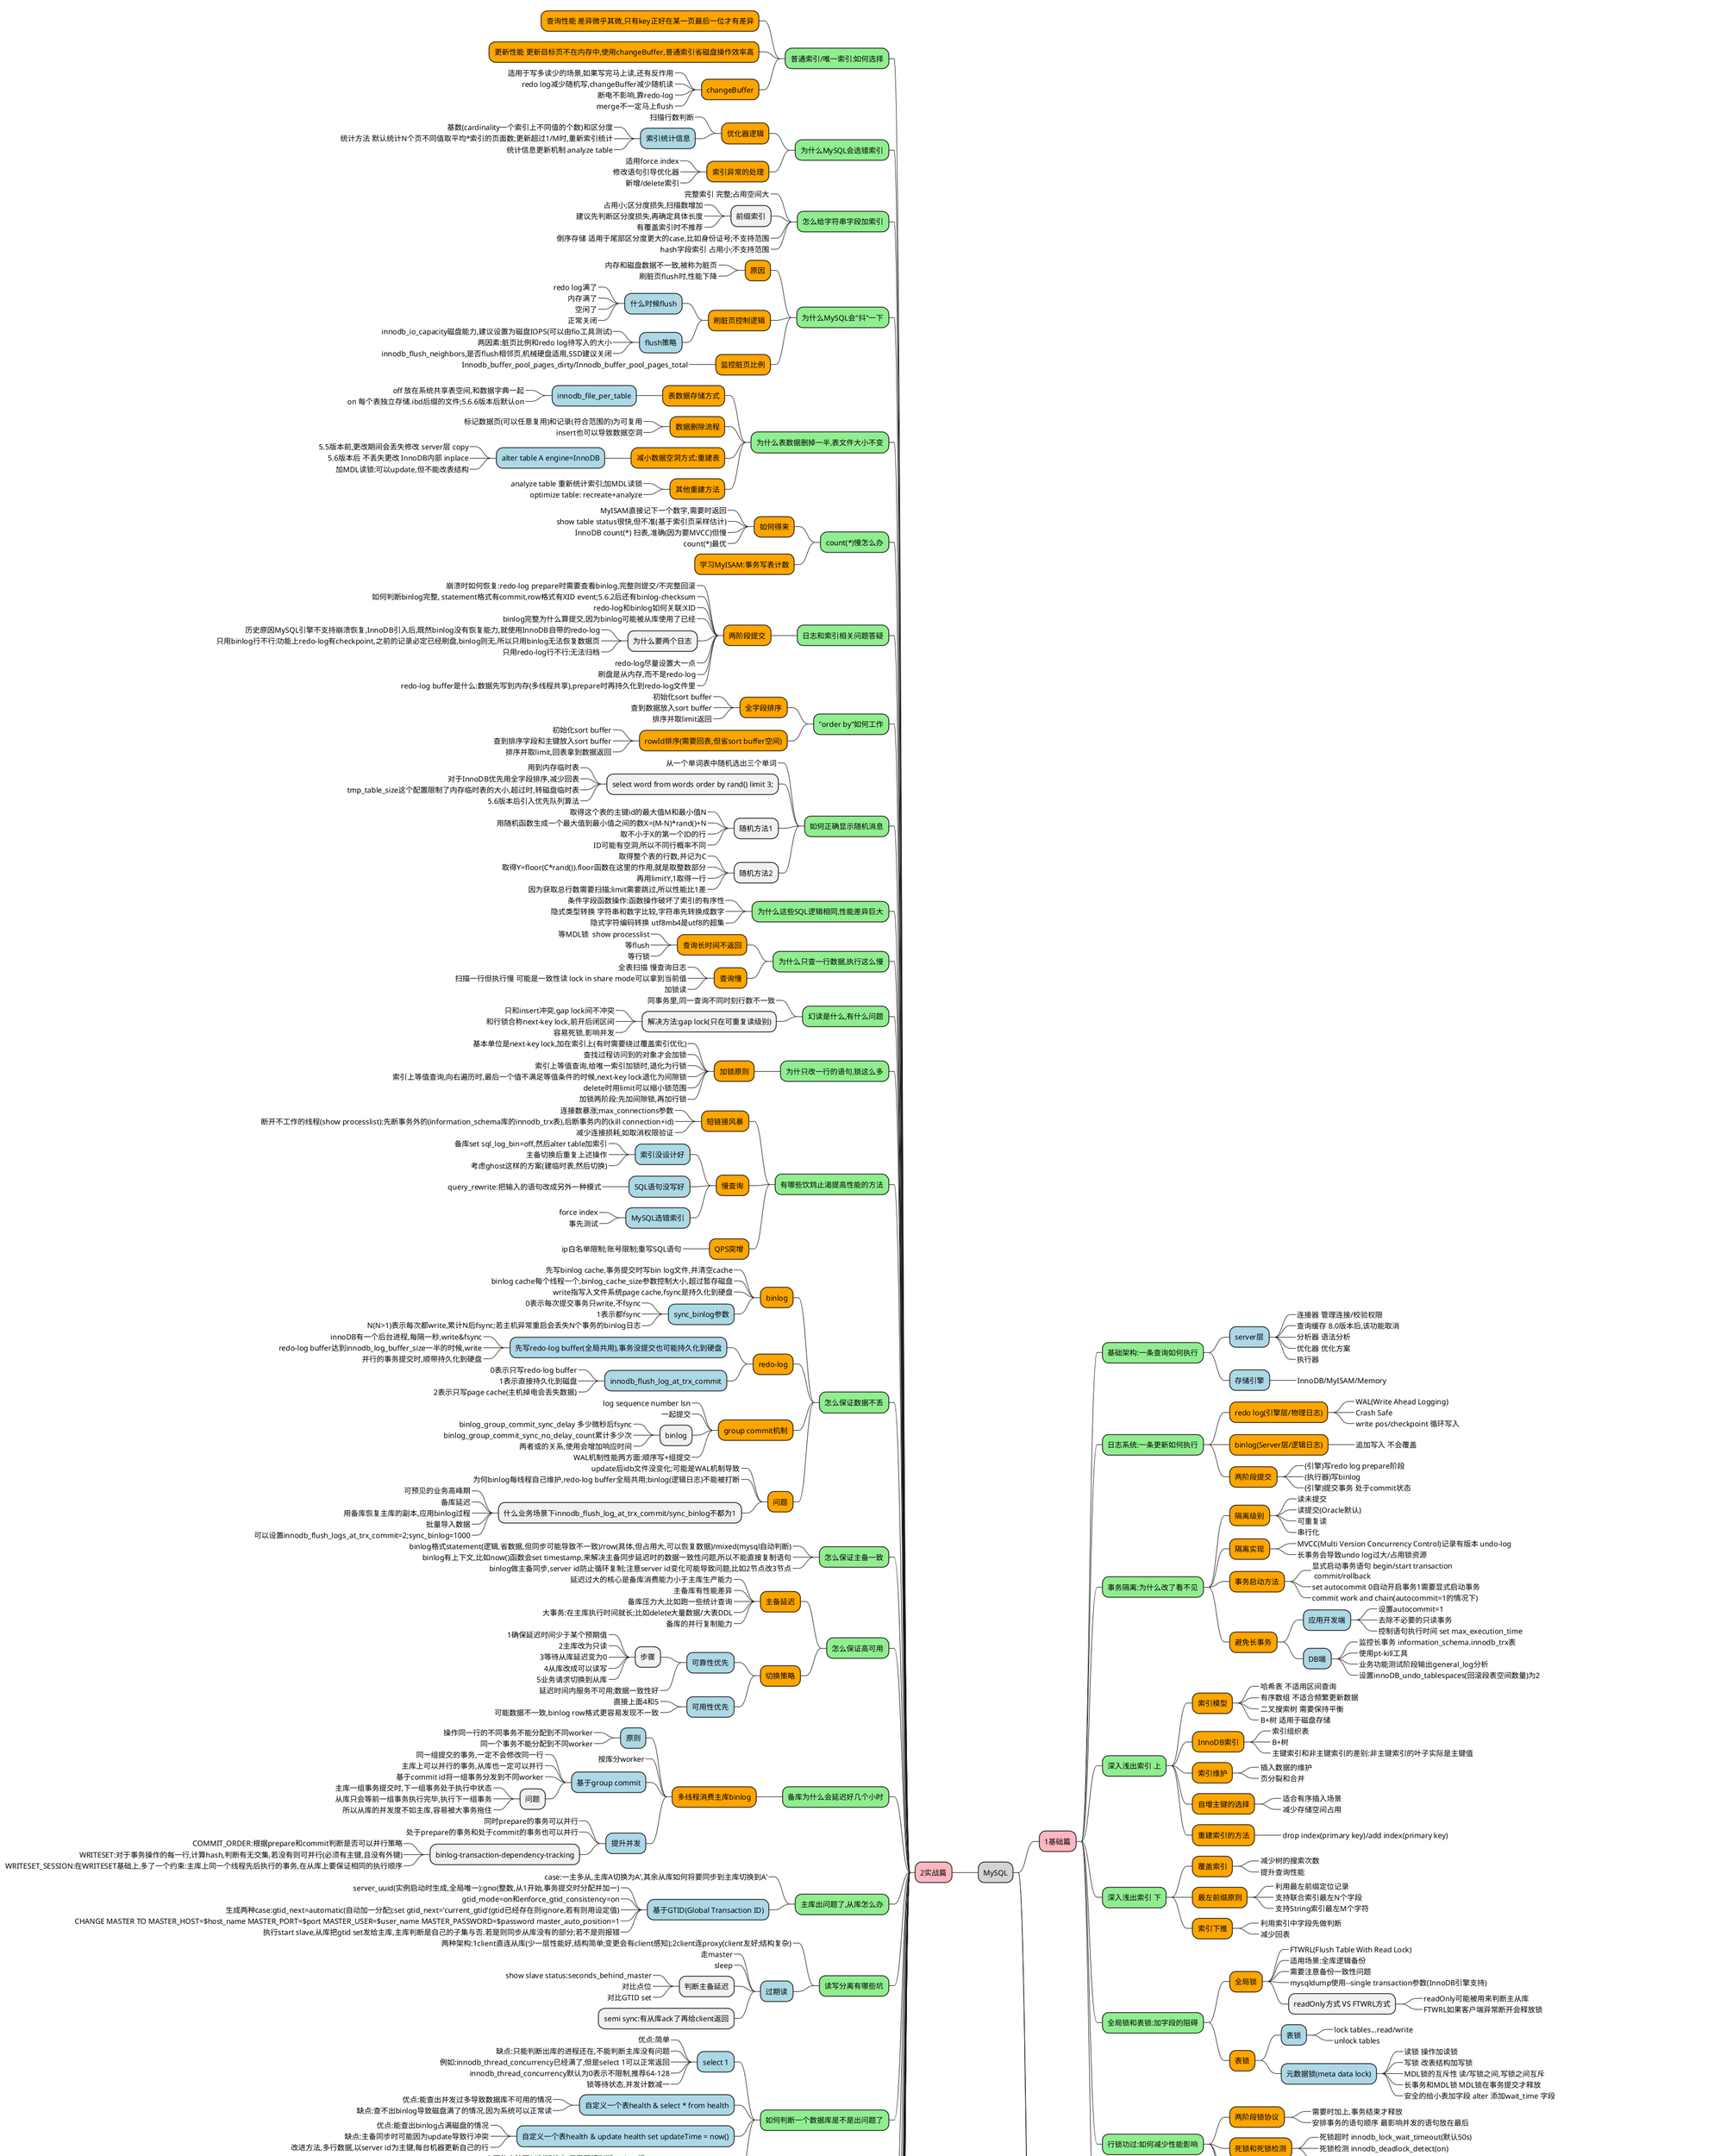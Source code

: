@startmindmap
*[#lightgrey] MySQL
    *[#lightpink] 1基础篇
        *[#lightgreen] 基础架构:一条查询如何执行
            *[#lightblue] server层
                *_ 连接器 管理连接/校验权限
                *_ 查询缓存 8.0版本后,该功能取消
                *_ 分析器 语法分析
                *_ 优化器 优化方案
                *_ 执行器
            *[#lightblue] 存储引擎
                *_ InnoDB/MyISAM/Memory
        *[#lightgreen] 日志系统:一条更新如何执行
            *[#orange] redo log(引擎层/物理日志)
                *_ WAL(Write Ahead Logging)
                *_ Crash Safe
                *_ write pos/checkpoint 循环写入
            *[#orange] binlog(Server层/逻辑日志)
                *_ 追加写入 不会覆盖
            *[#orange] 两阶段提交
                *_ (引擎)写redo log prepare阶段
                *_ (执行器)写binlog
                *_ (引擎)提交事务 处于commit状态
        *[#lightgreen] 事务隔离:为什么改了看不见
            *[#orange] 隔离级别
                *_ 读未提交
                *_ 读提交(Oracle默认)
                *_ 可重复读
                *_ 串行化
            *[#orange] 隔离实现
                *_ MVCC(Multi Version Concurrency Control)记录有版本 undo-log
                *_ 长事务会导致undo log过大/占用锁资源
            *[#orange] 事务启动方法
                *_ 显式启动事务语句 begin/start transaction\n commit/rollback
                *_ set autocommit 0自动开启事务1需要显式启动事务
                *_ commit work and chain(autocommit=1的情况下)
            *[#orange] 避免长事务
                *[#lightblue] 应用开发端
                    *_ 设置autocommit=1
                    *_ 去除不必要的只读事务
                    *_ 控制语句执行时间 set max_execution_time
                *[#lightblue] DB端
                    *_ 监控长事务 information_schema.innodb_trx表
                    *_ 使用pt-kill工具
                    *_ 业务功能测试阶段输出general_log分析
                    *_ 设置innoDB_undo_tablespaces(回滚段表空间数量)为2
        *[#lightgreen] 深入浅出索引 上
            *[#orange] 索引模型
                *_ 哈希表 不适用区间查询
                *_ 有序数组 不适合频繁更新数据
                *_ 二叉搜索树 需要保持平衡
                *_ B+树 适用于磁盘存储
            *[#orange] InnoDB索引
                *_ 索引组织表
                *_ B+树
                *_ 主键索引和非主键索引的差别:非主键索引的叶子实际是主键值
            *[#orange] 索引维护
                *_ 插入数据的维护
                *_ 页分裂和合并
            *[#orange] 自增主键的选择
                *_ 适合有序插入场景
                *_ 减少存储空间占用
            *[#orange] 重建索引的方法
                *_ drop index(primary key)/add index(primary key)
        *[#lightgreen] 深入浅出索引 下
            *[#orange] 覆盖索引
                *_ 减少树的搜索次数
                *_ 提升查询性能
            *[#orange] 最左前缀原则
                *_ 利用最左前缀定位记录
                *_ 支持联合索引最左N个字段
                *_ 支持String索引最左M个字符
            *[#orange] 索引下推
                *_ 利用索引中字段先做判断
                *_ 减少回表
        *[#lightgreen] 全局锁和表锁:加字段的阻碍
            *[#orange] 全局锁
                *_ FTWRL(Flush Table With Read Lock)
                *_ 适用场景:全库逻辑备份
                *_ 需要注意备份一致性问题
                *_ mysqldump使用--single transaction参数(InnoDB引擎支持)
                * readOnly方式 VS FTWRL方式
                    *_ readOnly可能被用来判断主从库
                    *_ FTWRL如果客户端异常断开会释放锁
            *[#orange] 表锁
                *[#lightblue] 表锁
                    *_ lock tables...read/write
                    *_ unlock tables
                *[#lightblue] 元数据锁(meta data lock)
                    *_ 读锁 操作加读锁
                    *_ 写锁 改表结构加写锁
                    *_ MDL锁的互斥性 读/写锁之间,写锁之间互斥
                    *_ 长事务和MDL锁 MDL锁在事务提交才释放
                    *_ 安全的给小表加字段 alter 添加wait_time 字段
        *[#lightgreen] 行锁功过:如何减少性能影响
            *[#orange] 两阶段锁协议
                *_ 需要时加上,事务结束才释放
                *_ 安排事务的语句顺序 最影响并发的语句放在最后
            *[#orange] 死锁和死锁检测
                *_ 死锁超时 innodb_lock_wait_timeout(默认50s)
                *_ 死锁检测 innodb_deadlock_detect(on)
                *_ 死锁检测会消耗大量CPU 复杂度O(N^2) N为竞争的并发线程数
            *_ 优化锁冲突 逻辑上变成多行
            *_ 删除10_000条数据,一个连接里循环20次每次删除500好于直接删(长事务)和20个连接每个删500(锁竞争)
        *[#lightgreen] 事务到底隔离还是不隔离
            *[#orange] 事务启动
                *_ begin/start transaction命令并不是一个事务的起点,在执行到它们之后的第一个操作InnoDB表的语句,事务才真正启动(trx_id生成)
                *_ 想要马上启动事务,适用start transaction with consistent snapshot
            *[#orange] consistent read view
                *_ 事务启动时生成
            *[#orange] InnoDB行数据版本
                *_ 多版本数据,用row trx_id区分
            *[#orange] 快照在MVCC中的工作原理
                *_ 事务操作根据隔离级别找到对应读版本的数据
            *[#orange] 数据版本可见性规则
                *_ if (未提交 or 已提交但在视图创建后) then 不可见
            *[#orange] update时 当前读 + 两阶段提交
    *[#lightpink] 3特别放送
        *[#lightgreen] 林晓斌:我的MySQL的心路历程
    *[#lightpink] 4结束语
        *[#lightgreen] 点线面网,一起构建MySQL知识网络
left side
    *[#lightpink] 2实战篇
        *[#lightgreen] 普通索引/唯一索引:如何选择
            *[#orange] 查询性能 差异微乎其微,只有key正好在某一页最后一位才有差异
            *[#orange] 更新性能 更新目标页不在内存中,使用changeBuffer,普通索引省磁盘操作效率高
            *[#orange] changeBuffer
                *_ 适用于写多读少的场景,如果写完马上读,还有反作用
                *_ redo log减少随机写,changeBuffer减少随机读
                *_ 断电不影响,靠redo-log
                *_ merge不一定马上flush
        *[#lightgreen] 为什么MySQL会选错索引
            *[#orange] 优化器逻辑
                *_ 扫描行数判断
                *[#lightblue] 索引统计信息
                    *_ 基数(cardinality一个索引上不同值的个数)和区分度
                    *_ 统计方法 默认统计N个页不同值取平均*索引的页面数;更新超过1/M时,重新索引统计
                    *_ 统计信息更新机制 analyze table
            *[#orange] 索引异常的处理
                *_ 适用force index
                *_ 修改语句引导优化器
                *_ 新增/delete索引
        *[#lightgreen] 怎么给字符串字段加索引
            *_ 完整索引 完整;占用空间大
            * 前缀索引
                *_ 占用小;区分度损失,扫描数增加
                *_ 建议先判断区分度损失,再确定具体长度
                *_ 有覆盖索引时不推荐
            *_ 倒序存储 适用于尾部区分度更大的case,比如身份证号;不支持范围
            *_ hash字段索引 占用小;不支持范围
        *[#lightgreen] 为什么MySQL会"抖"一下
            *[#orange] 原因
                *_ 内存和磁盘数据不一致,被称为脏页
                *_ 刷脏页flush时,性能下降
            *[#orange] 刷脏页控制逻辑
                *[#lightblue] 什么时候flush
                    *_ redo log满了
                    *_ 内存满了
                    *_ 空闲了
                    *_ 正常关闭
                *[#lightblue] flush策略
                    *_ innodb_io_capacity磁盘能力,建议设置为磁盘IOPS(可以由fio工具测试)
                    *_ 两因素:脏页比例和redo log待写入的大小
                    *_ innodb_flush_neighbors,是否flush相邻页,机械硬盘适用,SSD建议关闭
            *[#orange] 监控脏页比例
                *_ Innodb_buffer_pool_pages_dirty/Innodb_buffer_pool_pages_total
        *[#lightgreen] 为什么表数据删掉一半,表文件大小不变
            *[#orange] 表数据存储方式
                *[#lightblue] innodb_file_per_table
                    *_ off 放在系统共享表空间,和数据字典一起
                    *_ on 每个表独立存储.ibd后缀的文件;5.6.6版本后默认on
            *[#orange] 数据删除流程
                *_ 标记数据页(可以任意复用)和记录(符合范围的)为可复用
                *_ insert也可以导致数据空洞
            *[#orange] 减小数据空洞方式:重建表
                *[#lightblue] alter table A engine=InnoDB
                    *_ 5.5版本前,更改期间会丢失修改 server层 copy
                    *_ 5.6版本后 不丢失更改 InnoDB内部 inplace
                    *_ 加MDL读锁:可以update,但不能改表结构
            *[#orange] 其他重建方法
                *_ analyze table 重新统计索引;加MDL读锁
                *_ optimize table: recreate+analyze
        *[#lightgreen] count(*)慢怎么办
            *[#orange] 如何得来
                *_ MyISAM直接记下一个数字,需要时返回
                *_ show table status很快,但不准(基于索引页采样估计)
                *_ InnoDB count(*) 扫表,准确(因为要MVCC)但慢
                *_ count(*)最优
            *[#orange] 学习MyISAM:事务写表计数
        *[#lightgreen] 日志和索引相关问题答疑
            *[#orange] 两阶段提交
                *_ 崩溃时如何恢复:redo-log prepare时需要查看binlog,完整则提交/不完整回滚
                *_ 如何判断binlog完整, statement格式有commit,row格式有XID event;5.6.2后还有binlog-checksum
                *_ redo-log和binlog如何关联:XID
                *_ binlog完整为什么算提交,因为binlog可能被从库使用了已经
                * 为什么要两个日志
                    *_ 历史原因MySQL引擎不支持崩溃恢复,InnoDB引入后,既然binlog没有恢复能力,就使用InnoDB自带的redo-log
                    *_ 只用binlog行不行:功能上redo-log有checkpoint,之前的记录必定已经刷盘,binlog则无,所以只用binlog无法恢复数据页
                    *_ 只用redo-log行不行:无法归档
                *_ redo-log尽量设置大一点
                *_ 刷盘是从内存,而不是redo-log
                *_ redo-log buffer是什么:数据先写到内存(多线程共享),prepare时再持久化到redo-log文件里
        *[#lightgreen] "order by"如何工作
            *[#orange] 全字段排序
                *_ 初始化sort buffer
                *_ 查到数据放入sort buffer
                *_ 排序并取limit返回
            *[#orange] rowId排序(需要回表,但省sort buffer空间)
                *_ 初始化sort buffer
                *_ 查到排序字段和主键放入sort buffer
                *_ 排序并取limit,回表拿到数据返回
        *[#lightgreen] 如何正确显示随机消息
            *_ 从一个单词表中随机选出三个单词
            * select word from words order by rand() limit 3;
                *_ 用到内存临时表
                *_ 对于InnoDB优先用全字段排序,减少回表
                *_ tmp_table_size这个配置限制了内存临时表的大小,超过时,转磁盘临时表
                *_ 5.6版本后引入优先队列算法
            * 随机方法1
                *_ 取得这个表的主键id的最大值M和最小值N
                *_ 用随机函数生成一个最大值到最小值之间的数X=(M-N)*rand()+N
                *_ 取不小于X的第一个ID的行
                *_ ID可能有空洞,所以不同行概率不同
            * 随机方法2
                *_ 取得整个表的行数,并记为C
                *_ 取得Y=floor(C*rand()).floor函数在这里的作用,就是取整数部分
                *_ 再用limitY,1取得一行
                *_ 因为获取总行数需要扫描;limit需要跳过,所以性能比1差
        *[#lightgreen] 为什么这些SQL逻辑相同,性能差异巨大
            *_ 条件字段函数操作:函数操作破坏了索引的有序性
            *_ 隐式类型转换 字符串和数字比较,字符串先转换成数字
            *_ 隐式字符编码转换 utf8mb4是utf8的超集
        *[#lightgreen] 为什么只查一行数据,执行这么慢
            *[#orange] 查询长时间不返回
                *_ 等MDL锁  show processlist
                *_ 等flush
                *_ 等行锁
            *[#orange] 查询慢
                *_ 全表扫描 慢查询日志
                *_ 扫描一行但执行慢 可能是一致性读 lock in share mode可以拿到当前值
                *_ 加锁读
        *[#lightgreen] 幻读是什么,有什么问题
            *_ 同事务里,同一查询不同时刻行数不一致
            * 解决方法:gap lock(只在可重复读级别)
                *_ 只和insert冲突,gap lock间不冲突
                *_ 和行锁合称next-key lock,前开后闭区间
                *_ 容易死锁,影响并发
        *[#lightgreen] 为什只改一行的语句,锁这么多
            *[#orange] 加锁原则
                *_ 基本单位是next-key lock,加在索引上(有时需要绕过覆盖索引优化)
                *_ 查找过程访问到的对象才会加锁
                *_ 索引上等值查询,给唯一索引加锁时,退化为行锁
                *_ 索引上等值查询,向右遍历时,最后一个值不满足等值条件的时候,next-key lock退化为间隙锁
                *_ delete时用limit可以缩小锁范围
                *_ 加锁两阶段:先加间隙锁,再加行锁
        *[#lightgreen] 有哪些饮鸩止渴提高性能的方法
            *[#orange] 短链接风暴
                *_ 连接数暴涨;max_connections参数
                *_ 断开不工作的线程(show processlist):先断事务外的(information_schema库的innodb_trx表),后断事务内的(kill connection+id)
                *_ 减少连接损耗,如取消权限验证
            *[#orange] 慢查询
                *[#lightblue] 索引没设计好
                    *_ 备库set sql_log_bin=off,然后alter table加索引
                    *_ 主备切换后重复上述操作
                    *_ 考虑ghost这样的方案(建临时表,然后切换)
                *[#lightblue] SQL语句没写好
                    *_ query_rewrite:把输入的语句改成另外一种模式
                *[#lightblue] MySQL选错索引
                    *_ force index
                    *_ 事先测试
            *[#orange] QPS突增
                *_ ip白名单限制;账号限制;重写SQL语句
        *[#lightgreen] 怎么保证数据不丢
            *[#orange] binlog
                *_ 先写binlog cache,事务提交时写bin log文件,并清空cache
                *_ binlog cache每个线程一个,binlog_cache_size参数控制大小,超过暂存磁盘
                *_ write指写入文件系统page cache,fsync是持久化到硬盘
                *[#lightblue] sync_binlog参数
                    *_ 0表示每次提交事务只write,不fsync
                    *_ 1表示都fsync
                    *_ N(N>1)表示每次都write,累计N后fsync;若主机异常重启会丢失N个事务的binlog日志
            *[#orange] redo-log
                *[#lightblue] 先写redo-log buffer(全局共用),事务没提交也可能持久化到硬盘
                    *_ innoDB有一个后台进程,每隔一秒,write&fsync
                    *_ redo-log buffer达到innodb_log_buffer_size一半的时候,write
                    *_ 并行的事务提交时,顺带持久化到硬盘
                *[#lightblue] innodb_flush_log_at_trx_commit
                    *_ 0表示只写redo-log buffer
                    *_ 1表示直接持久化到磁盘
                    *_ 2表示只写page cache(主机掉电会丢失数据)
            *[#orange] group commit机制
                *_ log sequence number lsn
                *_ 一起提交
                * binlog
                    *_ binlog_group_commit_sync_delay 多少微秒后fsync
                    *_ binlog_group_commit_sync_no_delay_count累计多少次
                    *_ 两者或的关系,使用会增加响应时间
                *_ WAL机制性能两方面:顺序写+组提交
            *[#orange] 问题
                *_ update后idb文件没变化;可能是WAL机制导致
                *_ 为何binlog每线程自己维护,redo-log buffer全局共用;binlog(逻辑日志)不能被打断
                * 什么业务场景下innodb_flush_log_at_trx_commit/sync_binlog不都为1
                    *_ 可预见的业务高峰期
                    *_ 备库延迟
                    *_ 用备库恢复主库的副本,应用binlog过程
                    *_ 批量导入数据
                    *_ 可以设置innodb_flush_logs_at_trx_commit=2;sync_binlog=1000
        *[#lightgreen] 怎么保证主备一致
            *_ binlog格式statement(逻辑,省数据,但同步可能导致不一致)/row(具体,但占用大,可以恢复数据)/mixed(mysql自动判断)
            *_ binlog有上下文,比如now()函数会set timestamp,来解决主备同步延迟时的数据一致性问题,所以不能直接复制语句
            *_ binlog做主备同步,server id防止循环复制;注意server id变化可能导致问题,比如2节点改3节点
        *[#lightgreen] 怎么保证高可用
            *[#orange] 主备延迟
                *_ 延迟过大的核心是备库消费能力小于主库生产能力
                *_ 主备库有性能差异
                *_ 备库压力大,比如跑一些统计查询
                *_ 大事务:在主库执行时间就长;比如delete大量数据/大表DDL
                *_ 备库的并行复制能力
            *[#orange] 切换策略
                *[#lightblue] 可靠性优先
                    * 步骤
                        *_ 1确保延迟时间少于某个预期值
                        *_ 2主库改为只读
                        *_ 3等待从库延迟变为0
                        *_ 4从库改成可以读写
                        *_ 5业务请求切换到从库
                    *_ 延迟时间内服务不可用;数据一致性好
                *[#lightblue] 可用性优先
                    *_ 直接上面4和5
                    *_ 可能数据不一致,binlog row格式更容易发现不一致
        *[#lightgreen] 备库为什么会延迟好几个小时
            *[#orange] 多线程消费主库binlog
                *[#lightblue] 原则
                    *_ 操作同一行的不同事务不能分配到不同worker
                    *_ 同一个事务不能分配到不同worker
                *_ 按库分worker
                *[#lightblue] 基于group commit
                    *_ 同一组提交的事务,一定不会修改同一行
                    *_ 主库上可以并行的事务,从库也一定可以并行
                    *_ 基于commit id将一组事务分发到不同worker
                    * 问题
                        *_ 主库一组事务提交时,下一组事务处于执行中状态
                        *_ 从库只会等前一组事务执行完毕,执行下一组事务
                        *_ 所以从库的并发度不如主库,容易被大事务拖住
                *[#lightblue] 提升并发
                    *_ 同时prepare的事务可以并行
                    *_ 处于prepare的事务和处于commit的事务也可以并行
                    * binlog-transaction-dependency-tracking
                        *_ COMMIT_ORDER:根据prepare和commit判断是否可以并行策略
                        *_ WRITESET:对于事务操作的每一行,计算hash,判断有无交集,若没有则可并行(必须有主键,且没有外键)
                        *_ WRITESET_SESSION:在WRITESET基础上,多了一个约束:主库上同一个线程先后执行的事务,在从库上要保证相同的执行顺序
        *[#lightgreen] 主库出问题了,从库怎么办
            *_ case:一主多从,主库A切换为A',其余从库如何将要同步到主库切换到A'
            *[#lightblue] 基于GTID(Global Transaction ID)
                *_ server_uuid(实例启动时生成,全局唯一):gno(整数,从1开始,事务提交时分配并加一)
                *_ gtid_mode=on和enforce_gtid_consistency=on
                *_ 生成两种case:gtid_next=automatic(自动加一分配);set gtid_next='current_gtid'(gtid已经存在则ignore,若有则用设定值)
                *_ CHANGE MASTER TO MASTER_HOST=$host_name MASTER_PORT=$port MASTER_USER=$user_name MASTER_PASSWORD=$password master_auto_position=1
                *_ 执行start slave,从库把gtid set发给主库,主库判断是自己的子集与否.若是则同步从库没有的部分;若不是则报错
        *[#lightgreen] 读写分离有哪些坑
            *_ 两种架构:1client直连从库(少一层性能好,结构简单;变更会有client感知);2client连proxy(client友好;结构复杂)
            *[#lightblue] 过期读
                *_ 走master
                *_ sleep
                * 判断主备延迟
                    *_ show slave status:seconds_behind_master
                    *_ 对比点位
                    *_ 对比GTID set
                * semi sync:有从库ack了再给client返回
        *[#lightgreen] 如何判断一个数据库是不是出问题了
            *[#lightblue] select 1
                *_ 优点:简单
                *_ 缺点:只能判断出库的进程还在,不能判断主库没有问题
                *_ 例如:innodb_thread_concurrency已经满了,但是select 1可以正常返回
                *_ innodb_thread_concurrency默认为0表示不限制,推荐64-128
                *_ 锁等待状态,并发计数减一
            *[#lightblue] 自定义一个表health & select * from health
                *_ 优点:能查出并发过多导致数据库不可用的情况
                *_ 缺点:查不出binlog导致磁盘满了的情况,因为系统可以正常读
            *[#lightblue] 自定义一个表health & update health set updateTime = now()
                *_ 优点:能查出binlog占满磁盘的情况
                *_ 缺点:主备同步时可能因为update导致行冲突
                *_ 改进方法,多行数据,以server id为主键,每台机器更新自己的行
            *[#lightblue] 内部统计
                *_ 上面的方法可以判断状态,但是不好判断update慢\n 比如IO利用率100%的场景,检测语句仍有可能很快返回\n 因为检测语句资源占用不大,如果拿到资源就能很快返回
                *_ performance_schema库file_summary_by_event_name表;开启慢10%
                *_ 可以通过update setup_instruments set ENABLED='YES', Timed='YES'来控制开关
        *[#lightgreen] 答疑二:用动态的观点看加锁
            *_ 加锁是扫描时一个个加上去的,所以为了避免死锁,访问同一组资源的访问顺序尽量相同
            *_ 如何查看死锁:show engine innodb status命令LATESTDETECTED DEADLOCK
            *_ innoDB会自动选择回滚成本更小的方案避免死锁
            *_ 间隙锁是由后继的记录定义的,所以删除记录可能导致锁范围扩大,空表锁住所有
        *[#lightgreen] 误删数据后怎么办
            *[#lightblue] delete误删行
                *_ 使用Flashback恢复,需要binlog_format=row和binlog_row_image=FULL
                *_ 不建议直接在主库上操作,先在临时库上恢复,确认后再恢复到主库;防止数据二次破坏
                *_ 预防:sql_safe_updates参数设置为on,无where或where没有索引字段,报错
                *_ 预防:sql上线前评审
            *[#lightblue] drop/truncate误删表&库
                *_ 需要定期的全量备份和binlog备份
                *_ 找到最近的全量备份,再用binlog备份复原
                *_ 加速恢复:mysqlbinlog命令可以通过-database参数指定库
                *_ 记得跳过误删语句
                * 比较慢
                    *_ 因为误删表的话,最好只重放该表而不是库,但mysqlbinlog不能指定表
                    *_ mysqlbinglog单线程
                * 加速方法
                    *_ 从备份恢复出临时实例,将该实例设置为线上备库的从库
                    *_ start slave之前,change replication filter replicate_do_table = (tbl_name)
                    *_ 这样可以并行
                    *_ 如果备库binlog不全,可以手动放入再重启,即可重新识别binlog文件
                * 延迟恢复备库
                    *_ CHANGE MASTER TO MASTER_DELAY=N命令,可以指定这个备库持续保持跟主库有N秒的延迟
                    *_ 这样最多追N的时间即可恢复
                *_ 预防:账号分离,常见开发账号只有DML权限没有DDL权限
                *_ 预防:操作规范:如删除必须先改名,比如后面加to_be_deleted\n 一段时间无问题,才必须从管理系统删除\n 管理系统也只能删带有后缀的表or库
            *[#lightblue] rm命令误删mysql实例
                *_ 删掉节点:整个集群选个新主库
                *_ 删掉集群:备份跨机房/跨城市
            *[#lightblue] 预防
                *_ 四个脚本:备份/执行/验证/回滚
                *_ 用chatrr +i给重要文件加保护,这样root也没法直接删除
        *[#lightgreen] 为什么有kill不掉的语句
            *_ kill query+线程id;终止语句
            *_ kill connection+线程id;connection可以缺省,终止线程连接
            *[#lightblue] kill后的操作
                *_ 1将线程状态改为kill_query
                *_ 2给执行线程发一个信号
            *[#lightblue] 为何kill了却还能在show processlist结果里看到
                * 1线程执行中有一些判断逻辑,发现状态kill了,再进入终止逻辑
                    *_ 如IO压力大,IO函数一直没有返回,不能即使判断线程状态
                *_ 2如果处于等待状态,必须是可以被唤醒的线程
                * 3执行终止逻辑需要一个过程
                    *_ 超大事务回滚
                    *_ 大查询回滚,清理临时文件
                    *_ DDL执行到最后阶段,被kill需要删除中间临时文件,可能受IO资源影响耗时久
            *[#lightblue] client ctrl+c
                *_ MySQL是停等协议,还没有返回的时候,不能继续下一个命令
                *_ client另外启动一个连接,再执行kill query命令
            *[#lightblue] client 库里表多就建立连接慢
                * 客户端有命令表名补全功能
                    *_ show databases;
                    *_ show tables;
                    *_ 内存建立hashTable;所以表多会慢
                *_ 用-A参数可以取消
                * 用-quick参数
                    *_ 跳过表名补全功能
                    *_ mysql_use_result(本地不缓存)
                    *_ 不会把执行命令记录到本地历史文件
            *[#lightblue] kill慢时
                *_ 调大并发度,或者停掉别的线程,让出位子给这个线程执行
                *_ 若受限于IO等资源执行慢,只能减少系统压力
                *_ 若kill,导致事务回滚很慢,应该等吗?应该,因为不等,直接关闭,重启后,该有的操作一样会继续
        *[#lightgreen] 我查这么多数据,会不会把数据库内存打爆
            *[#lightblue] 流程
                *_ 获取一行,写到net_buffer中.大小是由参数net_buffer_length定义的,默认是16k
                *_ 重复获取行,直到net_buffer写满,调用网络接口发出去
                *_ 如果发送成功,就清空net_buffer,然后继续取下一行,并写入net_buffer
                *_ 如果发送函数返回EAGAIN或WSAEWOULDBLOCK,就表示本地网络栈(socket send buffer)写满了,进入等待.直到网络栈重新可写,再继续发送
            *_ 由于边读边发,所以client可能会成为瓶颈(乃至导致长事务,导致server端能力下降);状态Sending to client/Sending data只是正在执行的意思
            *_ InnoDB使用LRU算法更新BufferPool,内存命中率一般需要99%以上,innodb_buffer_pool_size推荐物理内存的60%-80%
            *_ 通过分代,防止大表扫描导致内存命中率下降
        *[#lightgreen] 到底可不可以用join
            *[#lightblue] 流程
                *_ 优化器选择小表作为驱动表, 如果用straight join则可以手动指定
                *_ 小表指的是总数据量,因此有可能表A100行,1个字段;表B虽然50行,但是有3个字段,通算表A是小表
                *_ 从驱动表1读出一行,去被驱动表2里找到相应数据
                *_ 加入结果集,并重复上述过程
            *[#lightblue] 如何从被驱动表找数据
                *_ 能用索引的话用索引(这种情况可以join)
                * 不能能用索引的话(这种join尽量不用,可能导致内存命中率下降)
                    * 将驱动表数据全部放入内存
                        *_ 放不下的case,分段放
                        *_ join_buffer_size控制,默认256k
                    *_ 扫描被驱动表并与内存中数据join
        *[#lightgreen] join语句如何优化
            *[#lightblue] Multi-Range Read(MRR)优化
                *_ 根据索引a,定位到满足条件的记录,将id值放入read_rnd_buffer中;(read_rnd_buffer_size参数控制,满了则循环操作)
                *_ 将read_rnd_buffer中的id进行递增排序;
                *_ 排序后的id数组,依次到主键id索引中查记录,并作为结果返回.
            *[#lightblue] Batched Key Access(BKA)优化
                *_ 驱动表数据放到join_buffer
                *_ 用MRR方式从被驱动表找数据
            *[#lightblue] 想用join,但被驱动表无索引,加索引又因为是低频业务不值得操作,怎么办
                *_ 将被驱动表对应数据查出,放在临时表
                *_ 临时表加索引再join
            *[#lightblue] hash_join
                *_ join操作只能轮询是慢的根源,能hash会快很多
                *_ MySQL 8.0支持hash join了
                *_ 更早的版本只能手动在程序里模拟
            *[#lightblue] 三表join语句如何加索引
                *_ select * from t1 join t2 on(t1.a=t2.a) join t3 on (t2.b=t3.b) where t1.c>=X and t2.c>=Y and t3.c>=Z;
                *_ 在t1.c>=X、t2.c>=Y、t3.c>=Z这三个条件里,选择一个经过过滤以后,数据最少的那个表,作为第一个驱动表.此时,可能会出现如下两种情况
                * 第一种情况,如果选出来是表t1或者t3,那剩下的部分就固定了
                    *_ t1是驱动表,t1->t2->t3,此时在被驱动表上t2.a和t3.b建索引
                    *_ t3是驱动表,t3->t2->t1,此时在被驱动表上t2.b和t1.a建索引
                *_ 如果选出来的第一个驱动表是表t2的话,由于t2既可以先join t1,又可以join t3,所以选更小的表驱动
        *[#lightgreen] 为什么临时表可以重名
            *[#lightblue] 临时表的特性
                * 临时表和内存表的不同
                    *_ 内存表create table ... engine=memory,数据在内存,重启被清空,但表结构还在
                    *_ 临时表可以用任何引擎,写数据时写盘,重启自动回收
                *_ create temporary table ...
                *_ 只能被创建的session访问,对其他线程不可见
                *_ 可以和普通表重名
                *_ sessionA同时有同名临时表和普通表时,show create以及增删改查访问的临时表
                *_ show tables不显示临时表
            *[#lightblue] 临时表应用
                *_ 跨库查询:各库查询结果放入临时表,再进行后续操作
                *_ 复杂查询的优化:如join查询,被驱动表没有索引,可以将查到数据放入临时表,临时表加索引,再join
            *[#lightblue] 临时表为什么可以重名
                *_ 表定义文件,放在临时文件目录下,#sql{进程id}_{线程id}_序列号.frm
                * 数据文件
                    *_ 5.6及之前,临时文件目录下,相同前缀的.ibd文件
                    *_ 5.7开始,有一个临时文件空间,专门存放临时文件的数据,不需要再创建idb文件(防止频繁使用临时表,创建/删除文件,带来大量磁盘性能消耗)
                * table_def_key
                    *_ 普通表库名+表名
                    *_ 临时表在普通表基础上,加server_id+thread_id
            *[#lightblue] 临时表和主备复制
                *_ binlog format=row时,临时表语句不进入binlog
                *_ binlog format=statement/mixed时,临时表操作语句才进入binlog
            *_ 临时表可以alter table改名,但不能直接rename
        *[#lightgreen] 什么时候使用内部临时表
        *[#lightgreen] 都说innoDB好,那还要不要用Memory引擎
        *[#lightgreen] 自增主键为什么不是连续的
            *[#lightblue] 自增值存在哪里
                *_ MyISAM 在数据文件
                *_ InnoDB在内存,若重启,设为current_max()+1;8.0版本后,持久化到redo-log
            *[#lightblue] 自增值修改机制
                *_ 若为0/null/未制定,设定为自增值
                *_ 否则设定为指定值
                * 然后变更自增值;
                    *_ if(指定值小于自增值) then do noting
                    *_ else 从auto_increment_offset(默认1)开始,以auto_increment_increment(默认1)为步长,持续叠加,直到找到第一个大于指定值的值,作为新的自增值
            *[#lightblue] 不连续的原因
                *_ 主键冲突
                *_ 事务回滚:为什么自增值不能回退?因为可能有别的事务更新了自增值
                *_ 批量插入(insert select)(不清楚申请多少,实际是类似java hashmap resize,二进制翻倍申请)
            *[#lightblue] 自增锁的优化
                * innodb_autoinc_lock_mode参数,版本5.1引入,默认1
                    *_ 0:和5.0一样,语句结束才释放锁
                    *_ 1:普通insert,申请后就释放;insert select,语句结束才释放(应用场景:主从复制,binlog是statement格式)
                    *_ 2:申请就释放
            *[#lightblue] insert select在可重复读隔离级别+binlog是statement格式时,会对所有记录和间隙加锁
                *_ 因为如果不加锁,主从复制场景,由于可重复读,主库看不到事务执行中新插入的记录
                *_ 但是binlog同步到从库,statement格式,从库会插入事务执行中新插入的数据,导致数据不一致
        *[#lightgreen] insert语句的锁为什么这么多
        *[#lightgreen] 如何最快复制一张表
        *[#lightgreen] grant之后要跟着flush privileges吗
        *[#lightgreen] 要不要使用分区表
            *_ 引擎层是N个表,server层是1个表
            *_ 分区表gap-lock是在引擎层单表上
            *_ 每当第一次访问分区表时,会依次打开所有分区
            *_ MDL锁会锁住所有的分区
        *[#lightgreen] 答疑三:说一说这些好问题
        *[#lightgreen] 自增id用完怎么办
@endmindmap